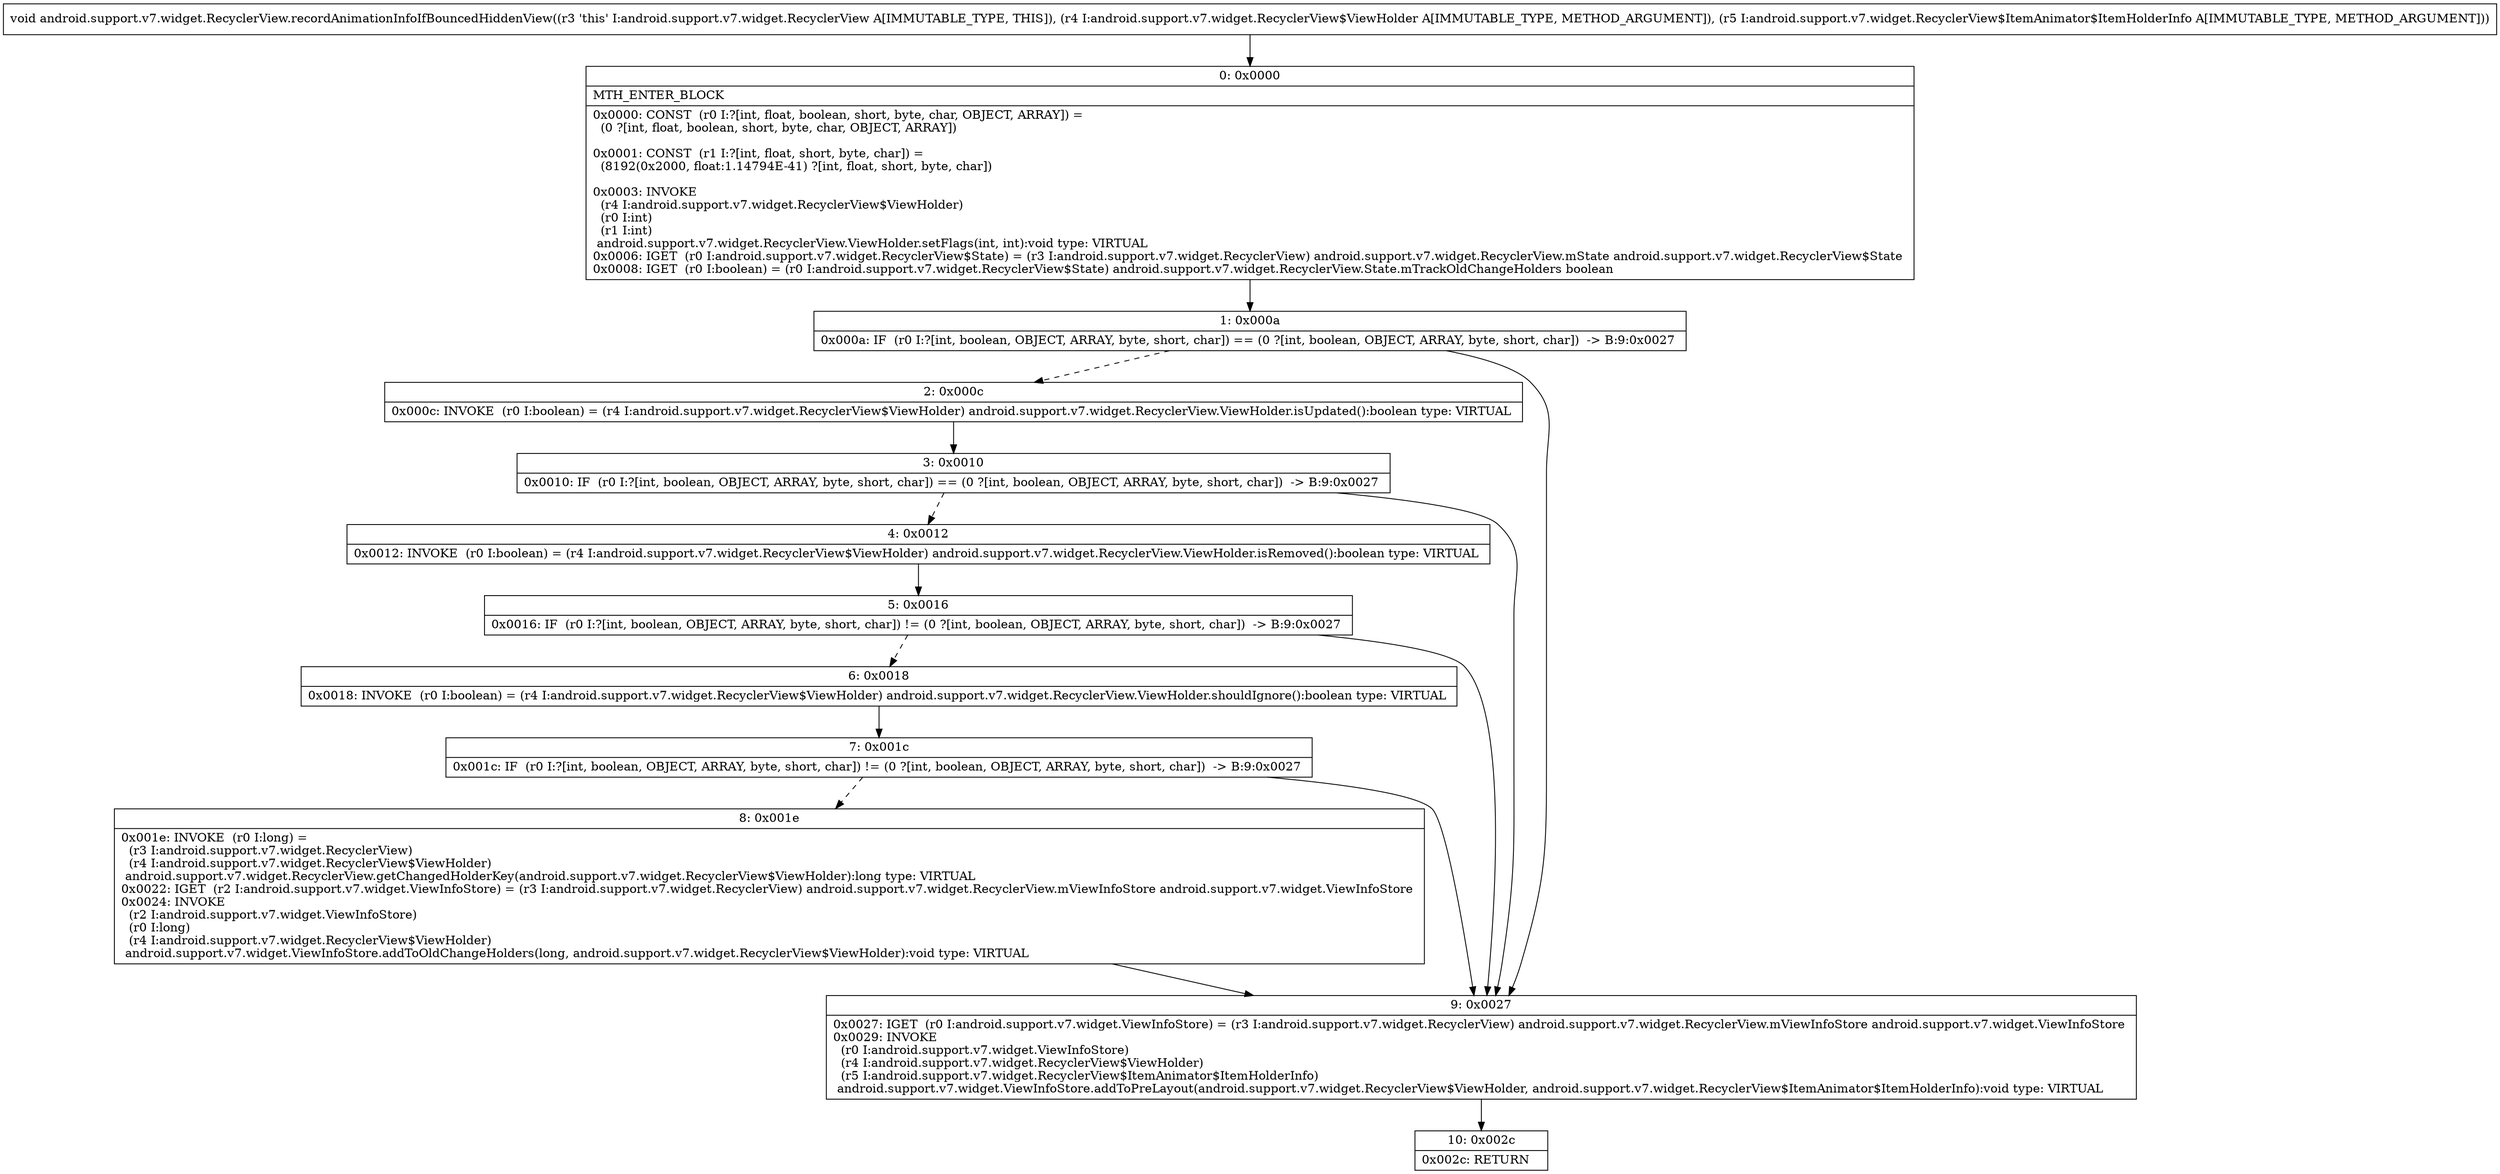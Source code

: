 digraph "CFG forandroid.support.v7.widget.RecyclerView.recordAnimationInfoIfBouncedHiddenView(Landroid\/support\/v7\/widget\/RecyclerView$ViewHolder;Landroid\/support\/v7\/widget\/RecyclerView$ItemAnimator$ItemHolderInfo;)V" {
Node_0 [shape=record,label="{0\:\ 0x0000|MTH_ENTER_BLOCK\l|0x0000: CONST  (r0 I:?[int, float, boolean, short, byte, char, OBJECT, ARRAY]) = \l  (0 ?[int, float, boolean, short, byte, char, OBJECT, ARRAY])\l \l0x0001: CONST  (r1 I:?[int, float, short, byte, char]) = \l  (8192(0x2000, float:1.14794E\-41) ?[int, float, short, byte, char])\l \l0x0003: INVOKE  \l  (r4 I:android.support.v7.widget.RecyclerView$ViewHolder)\l  (r0 I:int)\l  (r1 I:int)\l android.support.v7.widget.RecyclerView.ViewHolder.setFlags(int, int):void type: VIRTUAL \l0x0006: IGET  (r0 I:android.support.v7.widget.RecyclerView$State) = (r3 I:android.support.v7.widget.RecyclerView) android.support.v7.widget.RecyclerView.mState android.support.v7.widget.RecyclerView$State \l0x0008: IGET  (r0 I:boolean) = (r0 I:android.support.v7.widget.RecyclerView$State) android.support.v7.widget.RecyclerView.State.mTrackOldChangeHolders boolean \l}"];
Node_1 [shape=record,label="{1\:\ 0x000a|0x000a: IF  (r0 I:?[int, boolean, OBJECT, ARRAY, byte, short, char]) == (0 ?[int, boolean, OBJECT, ARRAY, byte, short, char])  \-\> B:9:0x0027 \l}"];
Node_2 [shape=record,label="{2\:\ 0x000c|0x000c: INVOKE  (r0 I:boolean) = (r4 I:android.support.v7.widget.RecyclerView$ViewHolder) android.support.v7.widget.RecyclerView.ViewHolder.isUpdated():boolean type: VIRTUAL \l}"];
Node_3 [shape=record,label="{3\:\ 0x0010|0x0010: IF  (r0 I:?[int, boolean, OBJECT, ARRAY, byte, short, char]) == (0 ?[int, boolean, OBJECT, ARRAY, byte, short, char])  \-\> B:9:0x0027 \l}"];
Node_4 [shape=record,label="{4\:\ 0x0012|0x0012: INVOKE  (r0 I:boolean) = (r4 I:android.support.v7.widget.RecyclerView$ViewHolder) android.support.v7.widget.RecyclerView.ViewHolder.isRemoved():boolean type: VIRTUAL \l}"];
Node_5 [shape=record,label="{5\:\ 0x0016|0x0016: IF  (r0 I:?[int, boolean, OBJECT, ARRAY, byte, short, char]) != (0 ?[int, boolean, OBJECT, ARRAY, byte, short, char])  \-\> B:9:0x0027 \l}"];
Node_6 [shape=record,label="{6\:\ 0x0018|0x0018: INVOKE  (r0 I:boolean) = (r4 I:android.support.v7.widget.RecyclerView$ViewHolder) android.support.v7.widget.RecyclerView.ViewHolder.shouldIgnore():boolean type: VIRTUAL \l}"];
Node_7 [shape=record,label="{7\:\ 0x001c|0x001c: IF  (r0 I:?[int, boolean, OBJECT, ARRAY, byte, short, char]) != (0 ?[int, boolean, OBJECT, ARRAY, byte, short, char])  \-\> B:9:0x0027 \l}"];
Node_8 [shape=record,label="{8\:\ 0x001e|0x001e: INVOKE  (r0 I:long) = \l  (r3 I:android.support.v7.widget.RecyclerView)\l  (r4 I:android.support.v7.widget.RecyclerView$ViewHolder)\l android.support.v7.widget.RecyclerView.getChangedHolderKey(android.support.v7.widget.RecyclerView$ViewHolder):long type: VIRTUAL \l0x0022: IGET  (r2 I:android.support.v7.widget.ViewInfoStore) = (r3 I:android.support.v7.widget.RecyclerView) android.support.v7.widget.RecyclerView.mViewInfoStore android.support.v7.widget.ViewInfoStore \l0x0024: INVOKE  \l  (r2 I:android.support.v7.widget.ViewInfoStore)\l  (r0 I:long)\l  (r4 I:android.support.v7.widget.RecyclerView$ViewHolder)\l android.support.v7.widget.ViewInfoStore.addToOldChangeHolders(long, android.support.v7.widget.RecyclerView$ViewHolder):void type: VIRTUAL \l}"];
Node_9 [shape=record,label="{9\:\ 0x0027|0x0027: IGET  (r0 I:android.support.v7.widget.ViewInfoStore) = (r3 I:android.support.v7.widget.RecyclerView) android.support.v7.widget.RecyclerView.mViewInfoStore android.support.v7.widget.ViewInfoStore \l0x0029: INVOKE  \l  (r0 I:android.support.v7.widget.ViewInfoStore)\l  (r4 I:android.support.v7.widget.RecyclerView$ViewHolder)\l  (r5 I:android.support.v7.widget.RecyclerView$ItemAnimator$ItemHolderInfo)\l android.support.v7.widget.ViewInfoStore.addToPreLayout(android.support.v7.widget.RecyclerView$ViewHolder, android.support.v7.widget.RecyclerView$ItemAnimator$ItemHolderInfo):void type: VIRTUAL \l}"];
Node_10 [shape=record,label="{10\:\ 0x002c|0x002c: RETURN   \l}"];
MethodNode[shape=record,label="{void android.support.v7.widget.RecyclerView.recordAnimationInfoIfBouncedHiddenView((r3 'this' I:android.support.v7.widget.RecyclerView A[IMMUTABLE_TYPE, THIS]), (r4 I:android.support.v7.widget.RecyclerView$ViewHolder A[IMMUTABLE_TYPE, METHOD_ARGUMENT]), (r5 I:android.support.v7.widget.RecyclerView$ItemAnimator$ItemHolderInfo A[IMMUTABLE_TYPE, METHOD_ARGUMENT])) }"];
MethodNode -> Node_0;
Node_0 -> Node_1;
Node_1 -> Node_2[style=dashed];
Node_1 -> Node_9;
Node_2 -> Node_3;
Node_3 -> Node_4[style=dashed];
Node_3 -> Node_9;
Node_4 -> Node_5;
Node_5 -> Node_6[style=dashed];
Node_5 -> Node_9;
Node_6 -> Node_7;
Node_7 -> Node_8[style=dashed];
Node_7 -> Node_9;
Node_8 -> Node_9;
Node_9 -> Node_10;
}

